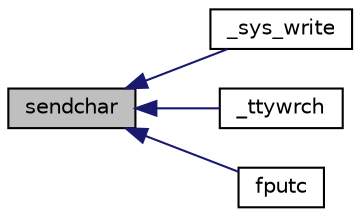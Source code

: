 digraph G
{
  edge [fontname="Helvetica",fontsize="10",labelfontname="Helvetica",labelfontsize="10"];
  node [fontname="Helvetica",fontsize="10",shape=record];
  rankdir=LR;
  Node1 [label="sendchar",height=0.2,width=0.4,color="black", fillcolor="grey75", style="filled" fontcolor="black"];
  Node1 -> Node2 [dir=back,color="midnightblue",fontsize="10",style="solid",fontname="Helvetica"];
  Node2 [label="_sys_write",height=0.2,width=0.4,color="black", fillcolor="white", style="filled",URL="$_retarget1_8c.html#a286312eabac04958ac50c6c4a44205fa"];
  Node1 -> Node3 [dir=back,color="midnightblue",fontsize="10",style="solid",fontname="Helvetica"];
  Node3 [label="_ttywrch",height=0.2,width=0.4,color="black", fillcolor="white", style="filled",URL="$_retarget_8c.html#a1647e9479b4be5731d79c81af76826c5"];
  Node1 -> Node4 [dir=back,color="midnightblue",fontsize="10",style="solid",fontname="Helvetica"];
  Node4 [label="fputc",height=0.2,width=0.4,color="black", fillcolor="white", style="filled",URL="$_retarget_8c.html#abac7707b6be5733e890091048fcb99a2"];
}
